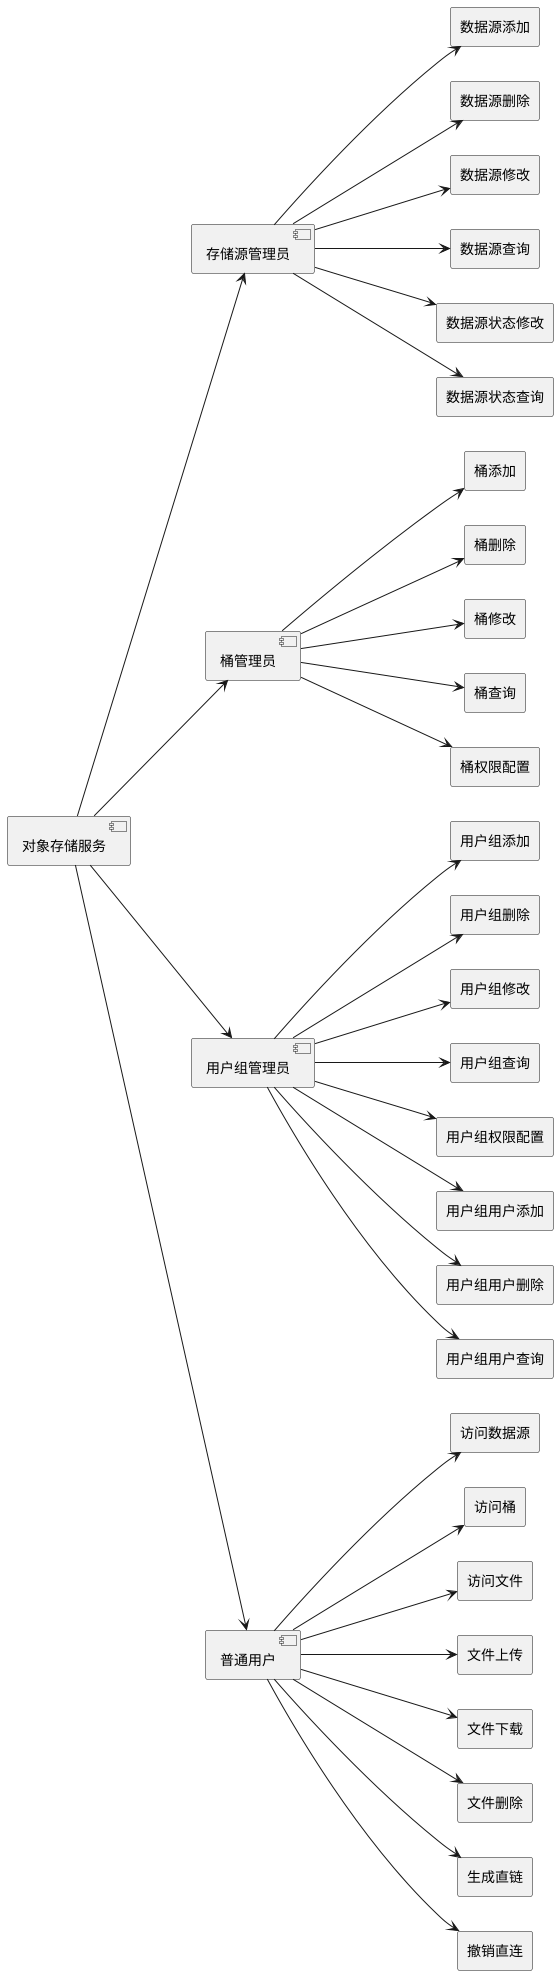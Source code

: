 @startuml 功能结构图

left to right direction

[对象存储服务] as server
[存储源管理员] as sourceManager
[桶管理员] as bucketManager
[用户组管理员] as groupManager
[普通用户] as user

server --> sourceManager
server --> bucketManager
server --> groupManager
server --> user

Rectangle 数据源添加 as addSource
Rectangle 数据源删除 as deleteSource
Rectangle 数据源修改 as modifySource
Rectangle 数据源查询 as querySource
Rectangle 数据源状态修改 as modifySourceStatus
Rectangle 数据源状态查询 as querySourceStatus

sourceManager ---> addSource
sourceManager ---> deleteSource
sourceManager ---> modifySource
sourceManager ---> querySource
sourceManager ---> modifySourceStatus
sourceManager ---> querySourceStatus

Rectangle 桶添加 as addBucket
Rectangle 桶删除 as deleteBucket
Rectangle 桶修改 as modifyBucket
Rectangle 桶查询 as queryBucket
Rectangle 桶权限配置 as configBucketPermission

bucketManager ---> addBucket
bucketManager ---> deleteBucket
bucketManager ---> modifyBucket
bucketManager ---> queryBucket
bucketManager ---> configBucketPermission

Rectangle 用户组添加 as addGroup
Rectangle 用户组删除 as deleteGroup
Rectangle 用户组修改 as modifyGroup
Rectangle 用户组查询 as queryGroup
Rectangle 用户组权限配置 as configGroupPermission
Rectangle 用户组用户添加 as addGroupUser
Rectangle 用户组用户删除 as deleteGroupUser
Rectangle 用户组用户查询 as queryGroupUser

groupManager ---> addGroup
groupManager ---> deleteGroup
groupManager ---> modifyGroup
groupManager ---> queryGroup
groupManager ---> configGroupPermission
groupManager ---> addGroupUser
groupManager ---> deleteGroupUser
groupManager ---> queryGroupUser

Rectangle 访问数据源 as accessSource
Rectangle 访问桶 as accessBucket
Rectangle 访问文件 as accessFile
Rectangle 文件上传 as uploadFile
Rectangle 文件下载 as downloadFile
Rectangle 文件删除 as deleteFile
Rectangle 生成直链 as generateLink
Rectangle 撤销直连 as revokeLink

user ---> accessSource
user ---> accessBucket
user ---> accessFile
user ---> uploadFile
user ---> downloadFile
user ---> deleteFile
user ---> generateLink
user ---> revokeLink

@enduml